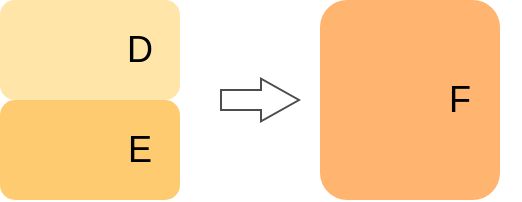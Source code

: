 <mxfile version="21.3.2" type="github">
  <diagram name="第 1 页" id="BSuqHgKzUaAy_pbXCrT9">
    <mxGraphModel dx="658" dy="428" grid="1" gridSize="10" guides="1" tooltips="1" connect="1" arrows="1" fold="1" page="1" pageScale="1" pageWidth="827" pageHeight="1169" math="0" shadow="0">
      <root>
        <mxCell id="0" />
        <mxCell id="1" parent="0" />
        <mxCell id="AqI7v_joiOzYc2P0wQW1-4" value="" style="rounded=1;whiteSpace=wrap;html=1;fillColor=#FFB570;strokeColor=none;" vertex="1" parent="1">
          <mxGeometry x="350" y="110" width="90" height="100" as="geometry" />
        </mxCell>
        <mxCell id="AqI7v_joiOzYc2P0wQW1-2" value="" style="rounded=1;whiteSpace=wrap;html=1;fillColor=#FFE5A8;strokeColor=none;" vertex="1" parent="1">
          <mxGeometry x="190" y="110" width="90" height="50" as="geometry" />
        </mxCell>
        <mxCell id="AqI7v_joiOzYc2P0wQW1-3" value="" style="rounded=1;whiteSpace=wrap;html=1;fillColor=#FFCB70;strokeColor=none;" vertex="1" parent="1">
          <mxGeometry x="190" y="160" width="90" height="50" as="geometry" />
        </mxCell>
        <mxCell id="AqI7v_joiOzYc2P0wQW1-5" value="&lt;font style=&quot;font-size: 18px;&quot;&gt;D&lt;/font&gt;" style="text;html=1;strokeColor=none;fillColor=none;align=center;verticalAlign=middle;whiteSpace=wrap;rounded=0;" vertex="1" parent="1">
          <mxGeometry x="230" y="120" width="60" height="30" as="geometry" />
        </mxCell>
        <mxCell id="AqI7v_joiOzYc2P0wQW1-6" value="&lt;font style=&quot;font-size: 18px;&quot;&gt;E&lt;/font&gt;" style="text;html=1;strokeColor=none;fillColor=none;align=center;verticalAlign=middle;whiteSpace=wrap;rounded=0;" vertex="1" parent="1">
          <mxGeometry x="230" y="170" width="60" height="30" as="geometry" />
        </mxCell>
        <mxCell id="AqI7v_joiOzYc2P0wQW1-7" value="&lt;font style=&quot;font-size: 18px;&quot;&gt;F&lt;/font&gt;" style="text;html=1;strokeColor=none;fillColor=none;align=center;verticalAlign=middle;whiteSpace=wrap;rounded=0;" vertex="1" parent="1">
          <mxGeometry x="390" y="145" width="60" height="30" as="geometry" />
        </mxCell>
        <mxCell id="AqI7v_joiOzYc2P0wQW1-10" value="" style="shape=flexArrow;endArrow=classic;html=1;rounded=0;endWidth=10.345;endSize=6;strokeColor=#4D4D4D;" edge="1" parent="1">
          <mxGeometry width="50" height="50" relative="1" as="geometry">
            <mxPoint x="300" y="160" as="sourcePoint" />
            <mxPoint x="340" y="160" as="targetPoint" />
          </mxGeometry>
        </mxCell>
      </root>
    </mxGraphModel>
  </diagram>
</mxfile>

